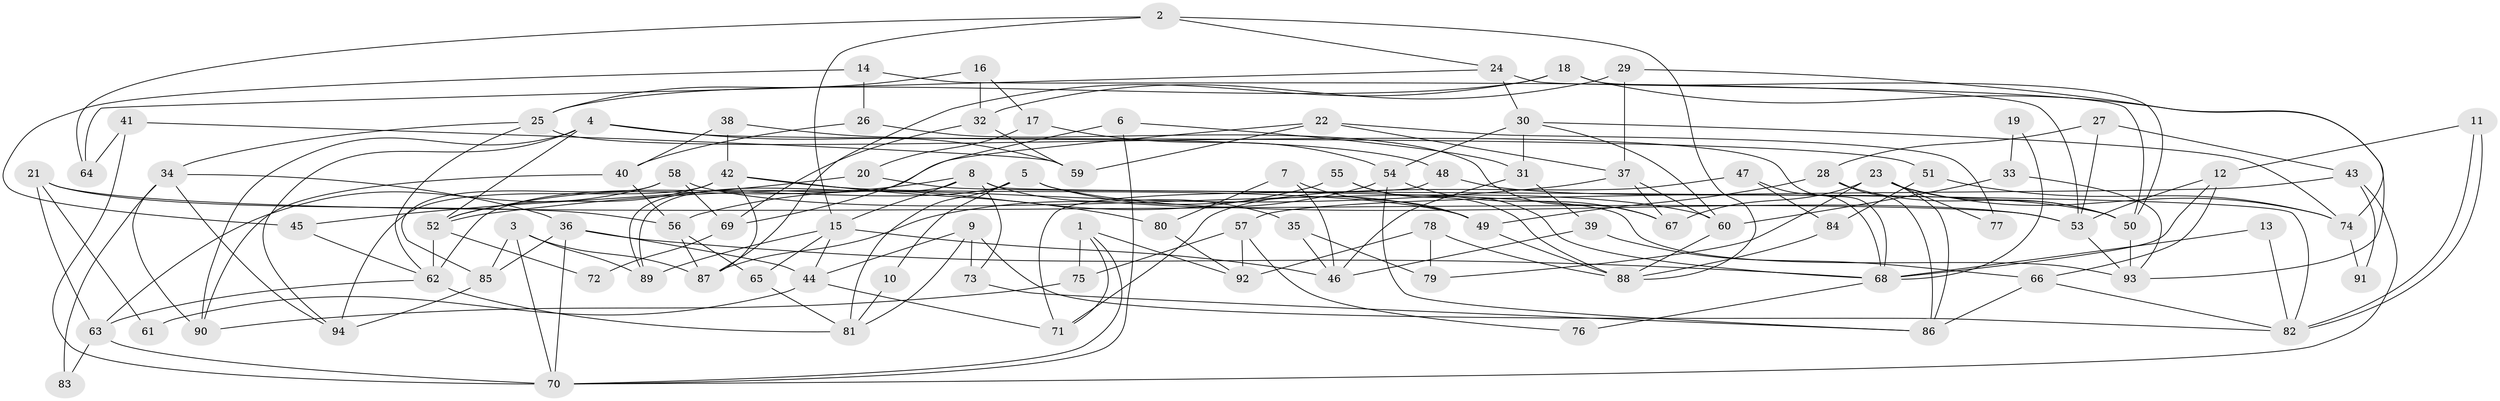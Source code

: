 // Generated by graph-tools (version 1.1) at 2025/36/03/09/25 02:36:18]
// undirected, 94 vertices, 188 edges
graph export_dot {
graph [start="1"]
  node [color=gray90,style=filled];
  1;
  2;
  3;
  4;
  5;
  6;
  7;
  8;
  9;
  10;
  11;
  12;
  13;
  14;
  15;
  16;
  17;
  18;
  19;
  20;
  21;
  22;
  23;
  24;
  25;
  26;
  27;
  28;
  29;
  30;
  31;
  32;
  33;
  34;
  35;
  36;
  37;
  38;
  39;
  40;
  41;
  42;
  43;
  44;
  45;
  46;
  47;
  48;
  49;
  50;
  51;
  52;
  53;
  54;
  55;
  56;
  57;
  58;
  59;
  60;
  61;
  62;
  63;
  64;
  65;
  66;
  67;
  68;
  69;
  70;
  71;
  72;
  73;
  74;
  75;
  76;
  77;
  78;
  79;
  80;
  81;
  82;
  83;
  84;
  85;
  86;
  87;
  88;
  89;
  90;
  91;
  92;
  93;
  94;
  1 -- 92;
  1 -- 70;
  1 -- 71;
  1 -- 75;
  2 -- 88;
  2 -- 15;
  2 -- 24;
  2 -- 64;
  3 -- 87;
  3 -- 70;
  3 -- 85;
  3 -- 89;
  4 -- 94;
  4 -- 52;
  4 -- 51;
  4 -- 59;
  4 -- 90;
  5 -- 53;
  5 -- 81;
  5 -- 10;
  5 -- 49;
  5 -- 62;
  6 -- 70;
  6 -- 31;
  6 -- 69;
  7 -- 49;
  7 -- 46;
  7 -- 80;
  8 -- 52;
  8 -- 89;
  8 -- 15;
  8 -- 35;
  8 -- 73;
  8 -- 82;
  9 -- 82;
  9 -- 73;
  9 -- 44;
  9 -- 81;
  10 -- 81;
  11 -- 12;
  11 -- 82;
  11 -- 82;
  12 -- 68;
  12 -- 66;
  12 -- 53;
  13 -- 68;
  13 -- 82;
  14 -- 53;
  14 -- 26;
  14 -- 45;
  15 -- 44;
  15 -- 46;
  15 -- 65;
  15 -- 89;
  16 -- 32;
  16 -- 25;
  16 -- 17;
  17 -- 54;
  17 -- 20;
  18 -- 25;
  18 -- 93;
  18 -- 50;
  18 -- 87;
  19 -- 68;
  19 -- 33;
  20 -- 45;
  20 -- 93;
  21 -- 56;
  21 -- 53;
  21 -- 61;
  21 -- 63;
  22 -- 59;
  22 -- 89;
  22 -- 37;
  22 -- 77;
  23 -- 86;
  23 -- 50;
  23 -- 67;
  23 -- 74;
  23 -- 77;
  23 -- 79;
  24 -- 50;
  24 -- 30;
  24 -- 64;
  25 -- 62;
  25 -- 68;
  25 -- 34;
  26 -- 40;
  26 -- 67;
  27 -- 43;
  27 -- 53;
  27 -- 28;
  28 -- 49;
  28 -- 50;
  28 -- 86;
  29 -- 74;
  29 -- 32;
  29 -- 37;
  30 -- 60;
  30 -- 31;
  30 -- 54;
  30 -- 74;
  31 -- 46;
  31 -- 39;
  32 -- 59;
  32 -- 69;
  33 -- 93;
  33 -- 60;
  34 -- 36;
  34 -- 83;
  34 -- 90;
  34 -- 94;
  35 -- 46;
  35 -- 79;
  36 -- 44;
  36 -- 85;
  36 -- 68;
  36 -- 70;
  37 -- 52;
  37 -- 60;
  37 -- 67;
  38 -- 40;
  38 -- 42;
  38 -- 48;
  39 -- 66;
  39 -- 46;
  40 -- 56;
  40 -- 90;
  41 -- 64;
  41 -- 70;
  41 -- 59;
  42 -- 52;
  42 -- 87;
  42 -- 49;
  42 -- 80;
  42 -- 94;
  43 -- 57;
  43 -- 70;
  43 -- 91;
  44 -- 71;
  44 -- 61;
  45 -- 62;
  47 -- 71;
  47 -- 84;
  47 -- 68;
  48 -- 50;
  48 -- 71;
  49 -- 88;
  50 -- 93;
  51 -- 74;
  51 -- 84;
  52 -- 62;
  52 -- 72;
  53 -- 93;
  54 -- 67;
  54 -- 86;
  54 -- 87;
  55 -- 56;
  55 -- 68;
  55 -- 88;
  56 -- 65;
  56 -- 87;
  57 -- 75;
  57 -- 92;
  57 -- 76;
  58 -- 85;
  58 -- 60;
  58 -- 63;
  58 -- 69;
  60 -- 88;
  62 -- 63;
  62 -- 81;
  63 -- 70;
  63 -- 83;
  65 -- 81;
  66 -- 82;
  66 -- 86;
  68 -- 76;
  69 -- 72;
  73 -- 86;
  74 -- 91;
  75 -- 90;
  78 -- 79;
  78 -- 88;
  78 -- 92;
  80 -- 92;
  84 -- 88;
  85 -- 94;
}
